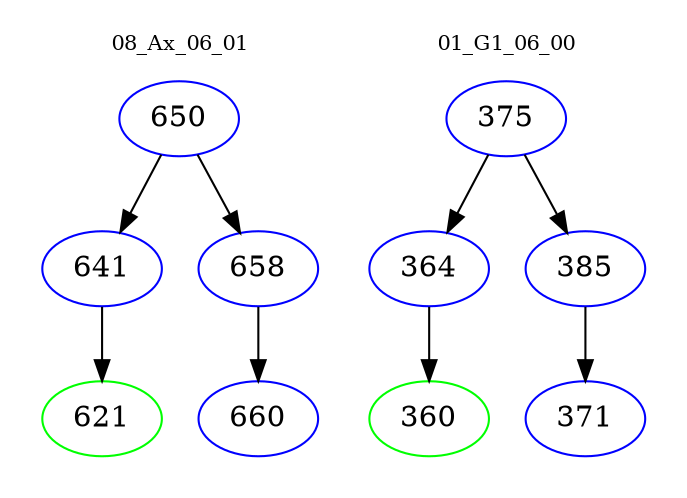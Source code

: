 digraph{
subgraph cluster_0 {
color = white
label = "08_Ax_06_01";
fontsize=10;
T0_650 [label="650", color="blue"]
T0_650 -> T0_641 [color="black"]
T0_641 [label="641", color="blue"]
T0_641 -> T0_621 [color="black"]
T0_621 [label="621", color="green"]
T0_650 -> T0_658 [color="black"]
T0_658 [label="658", color="blue"]
T0_658 -> T0_660 [color="black"]
T0_660 [label="660", color="blue"]
}
subgraph cluster_1 {
color = white
label = "01_G1_06_00";
fontsize=10;
T1_375 [label="375", color="blue"]
T1_375 -> T1_364 [color="black"]
T1_364 [label="364", color="blue"]
T1_364 -> T1_360 [color="black"]
T1_360 [label="360", color="green"]
T1_375 -> T1_385 [color="black"]
T1_385 [label="385", color="blue"]
T1_385 -> T1_371 [color="black"]
T1_371 [label="371", color="blue"]
}
}
